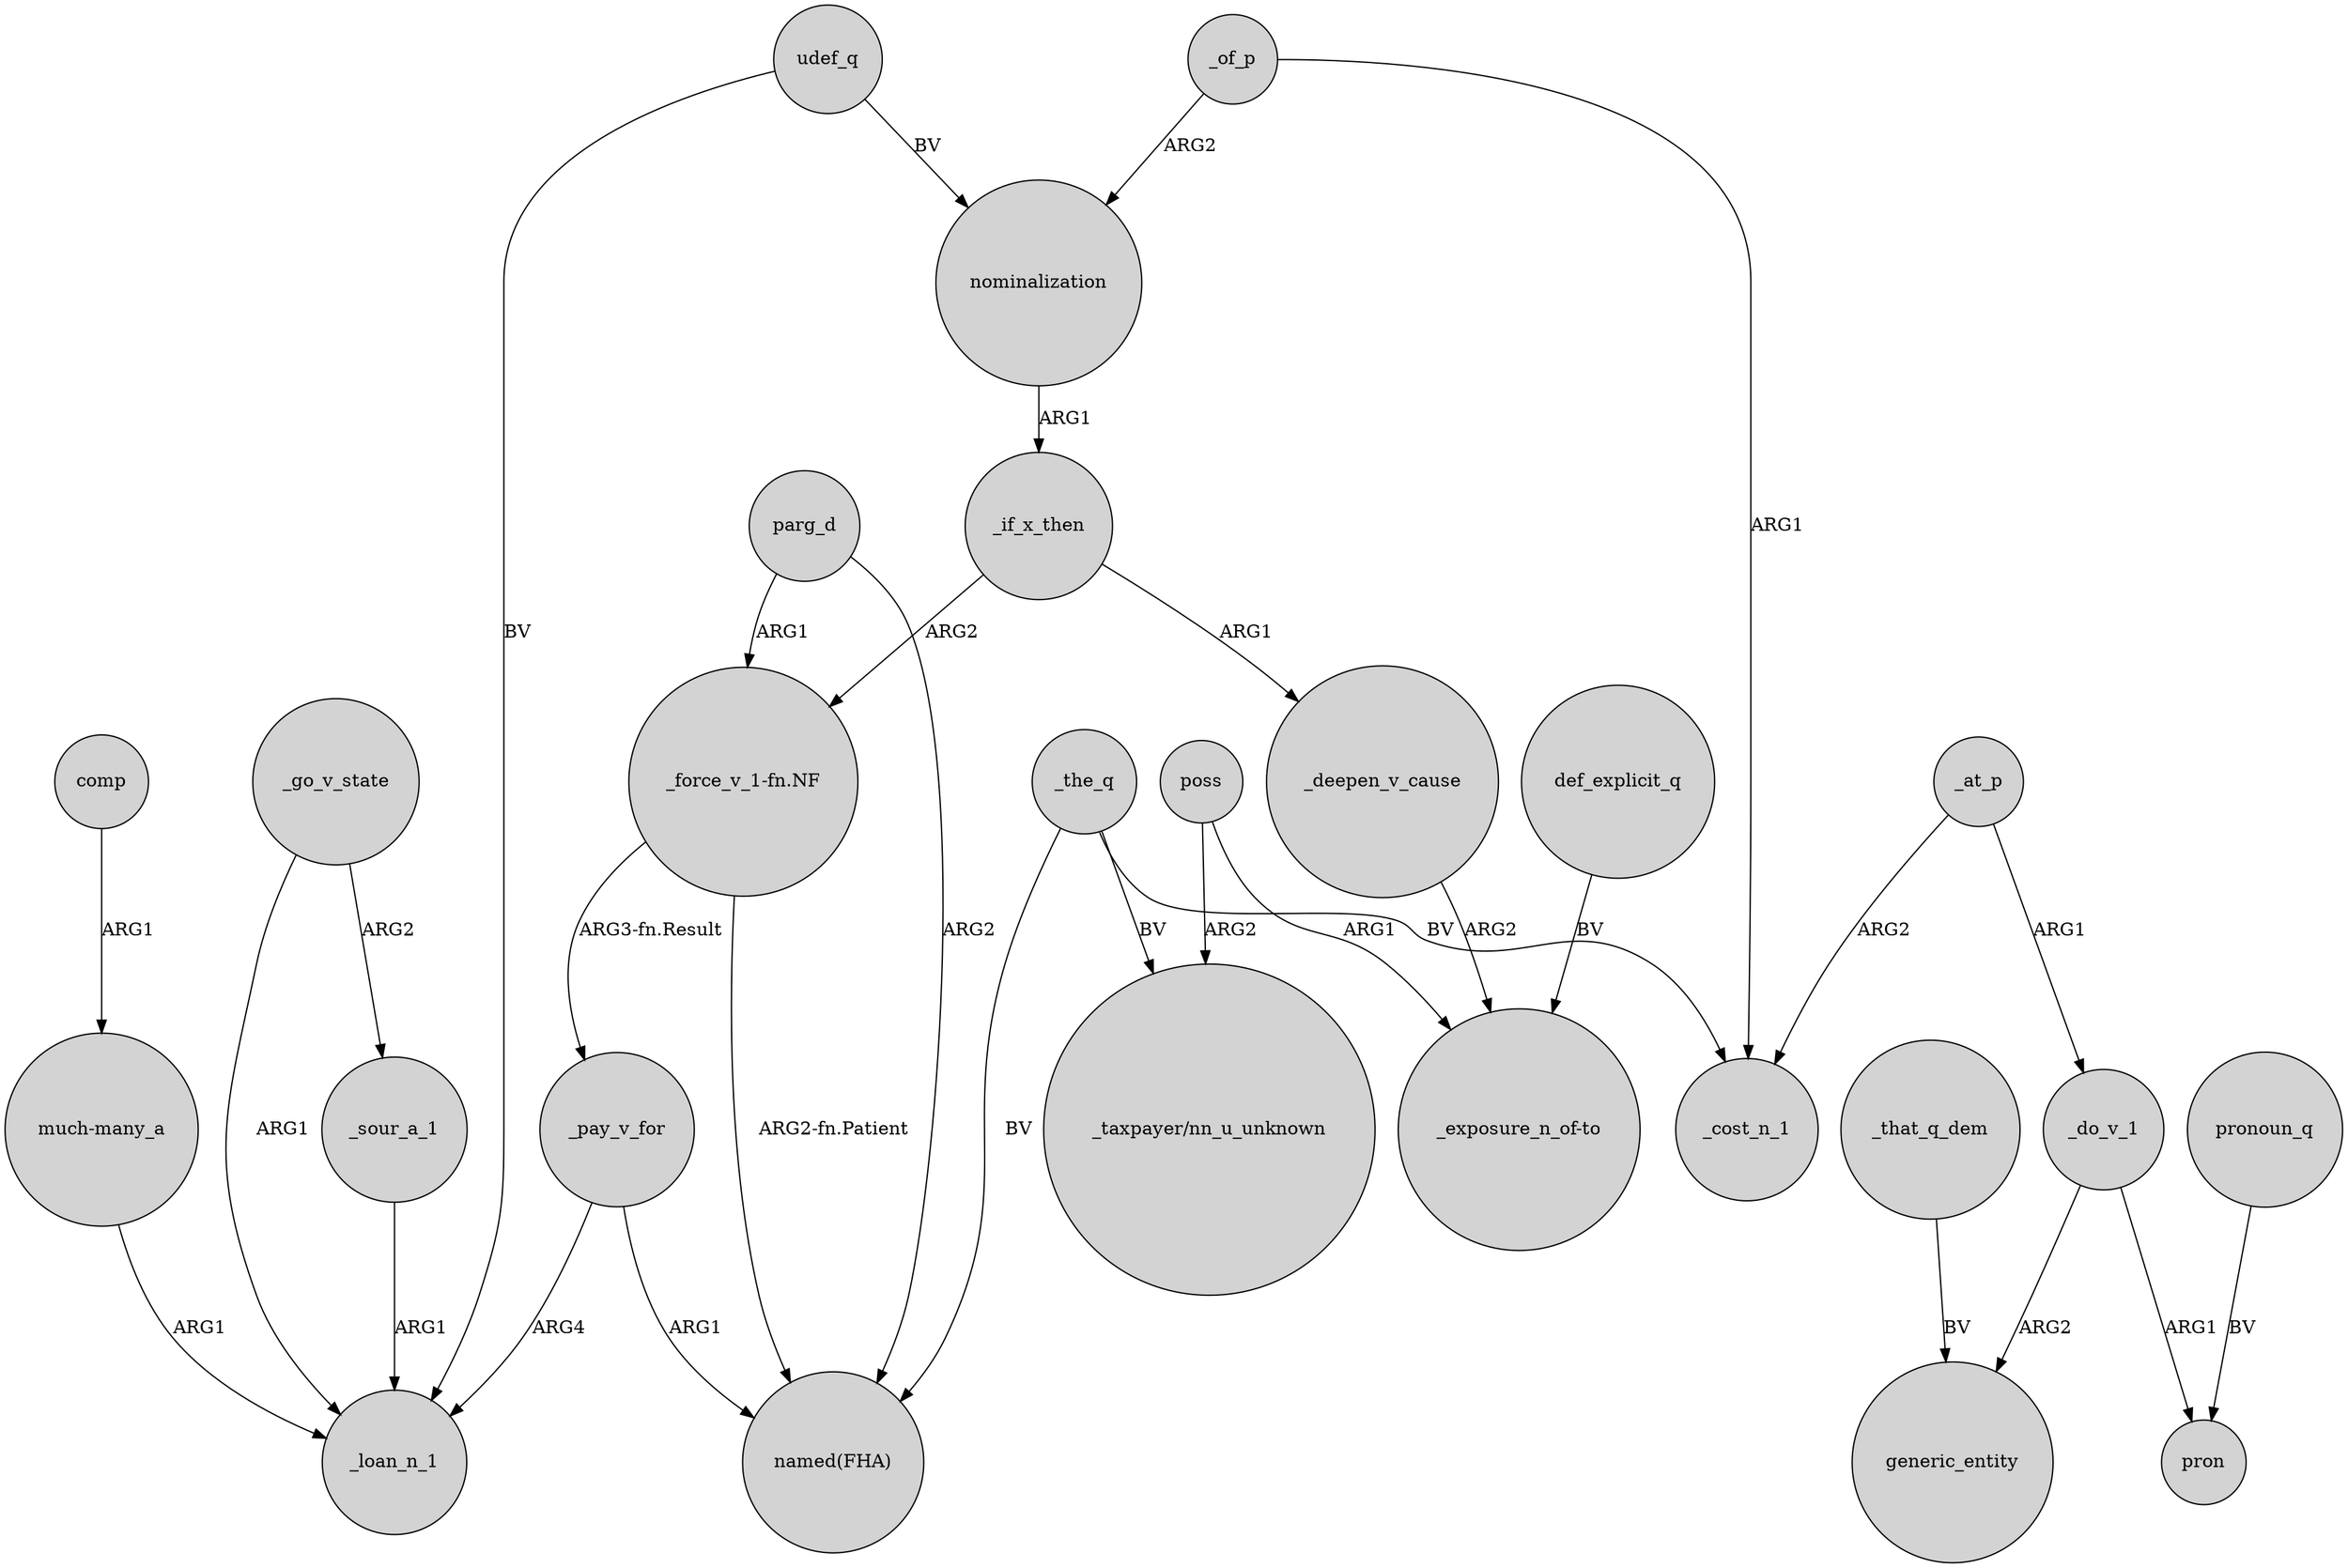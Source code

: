 digraph {
	node [shape=circle style=filled]
	_pay_v_for -> _loan_n_1 [label=ARG4]
	_go_v_state -> _loan_n_1 [label=ARG1]
	_that_q_dem -> generic_entity [label=BV]
	_the_q -> "named(FHA)" [label=BV]
	nominalization -> _if_x_then [label=ARG1]
	"_force_v_1-fn.NF" -> _pay_v_for [label="ARG3-fn.Result"]
	_at_p -> _do_v_1 [label=ARG1]
	_if_x_then -> _deepen_v_cause [label=ARG1]
	_do_v_1 -> generic_entity [label=ARG2]
	"_force_v_1-fn.NF" -> "named(FHA)" [label="ARG2-fn.Patient"]
	poss -> "_exposure_n_of-to" [label=ARG1]
	_the_q -> _cost_n_1 [label=BV]
	_of_p -> _cost_n_1 [label=ARG1]
	_if_x_then -> "_force_v_1-fn.NF" [label=ARG2]
	pronoun_q -> pron [label=BV]
	_do_v_1 -> pron [label=ARG1]
	def_explicit_q -> "_exposure_n_of-to" [label=BV]
	comp -> "much-many_a" [label=ARG1]
	"much-many_a" -> _loan_n_1 [label=ARG1]
	_of_p -> nominalization [label=ARG2]
	udef_q -> nominalization [label=BV]
	parg_d -> "_force_v_1-fn.NF" [label=ARG1]
	_pay_v_for -> "named(FHA)" [label=ARG1]
	_the_q -> "_taxpayer/nn_u_unknown" [label=BV]
	_at_p -> _cost_n_1 [label=ARG2]
	_deepen_v_cause -> "_exposure_n_of-to" [label=ARG2]
	parg_d -> "named(FHA)" [label=ARG2]
	_sour_a_1 -> _loan_n_1 [label=ARG1]
	_go_v_state -> _sour_a_1 [label=ARG2]
	poss -> "_taxpayer/nn_u_unknown" [label=ARG2]
	udef_q -> _loan_n_1 [label=BV]
}
